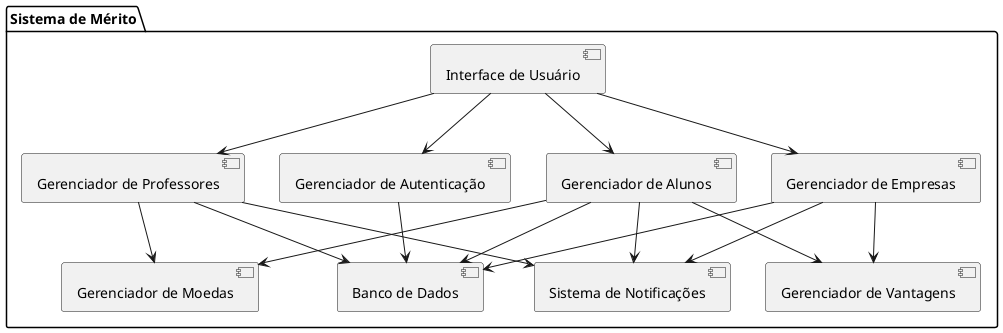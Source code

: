 @startuml

package "Sistema de Mérito" {

    [Interface de Usuário] --> [Gerenciador de Autenticação]
    [Interface de Usuário] --> [Gerenciador de Alunos]
    [Interface de Usuário] --> [Gerenciador de Professores]
    [Interface de Usuário] --> [Gerenciador de Empresas]

    [Gerenciador de Alunos] --> [Sistema de Notificações]
    [Gerenciador de Professores] --> [Sistema de Notificações]
    [Gerenciador de Empresas] --> [Sistema de Notificações]

    [Gerenciador de Alunos] --> [Banco de Dados]
    [Gerenciador de Professores] --> [Banco de Dados]
    [Gerenciador de Empresas] --> [Banco de Dados]
    [Gerenciador de Autenticação] --> [Banco de Dados]

    [Gerenciador de Alunos] --> [Gerenciador de Vantagens]
    [Gerenciador de Empresas] --> [Gerenciador de Vantagens]

    [Gerenciador de Professores] --> [Gerenciador de Moedas]
    [Gerenciador de Alunos] --> [Gerenciador de Moedas]

}

@enduml

